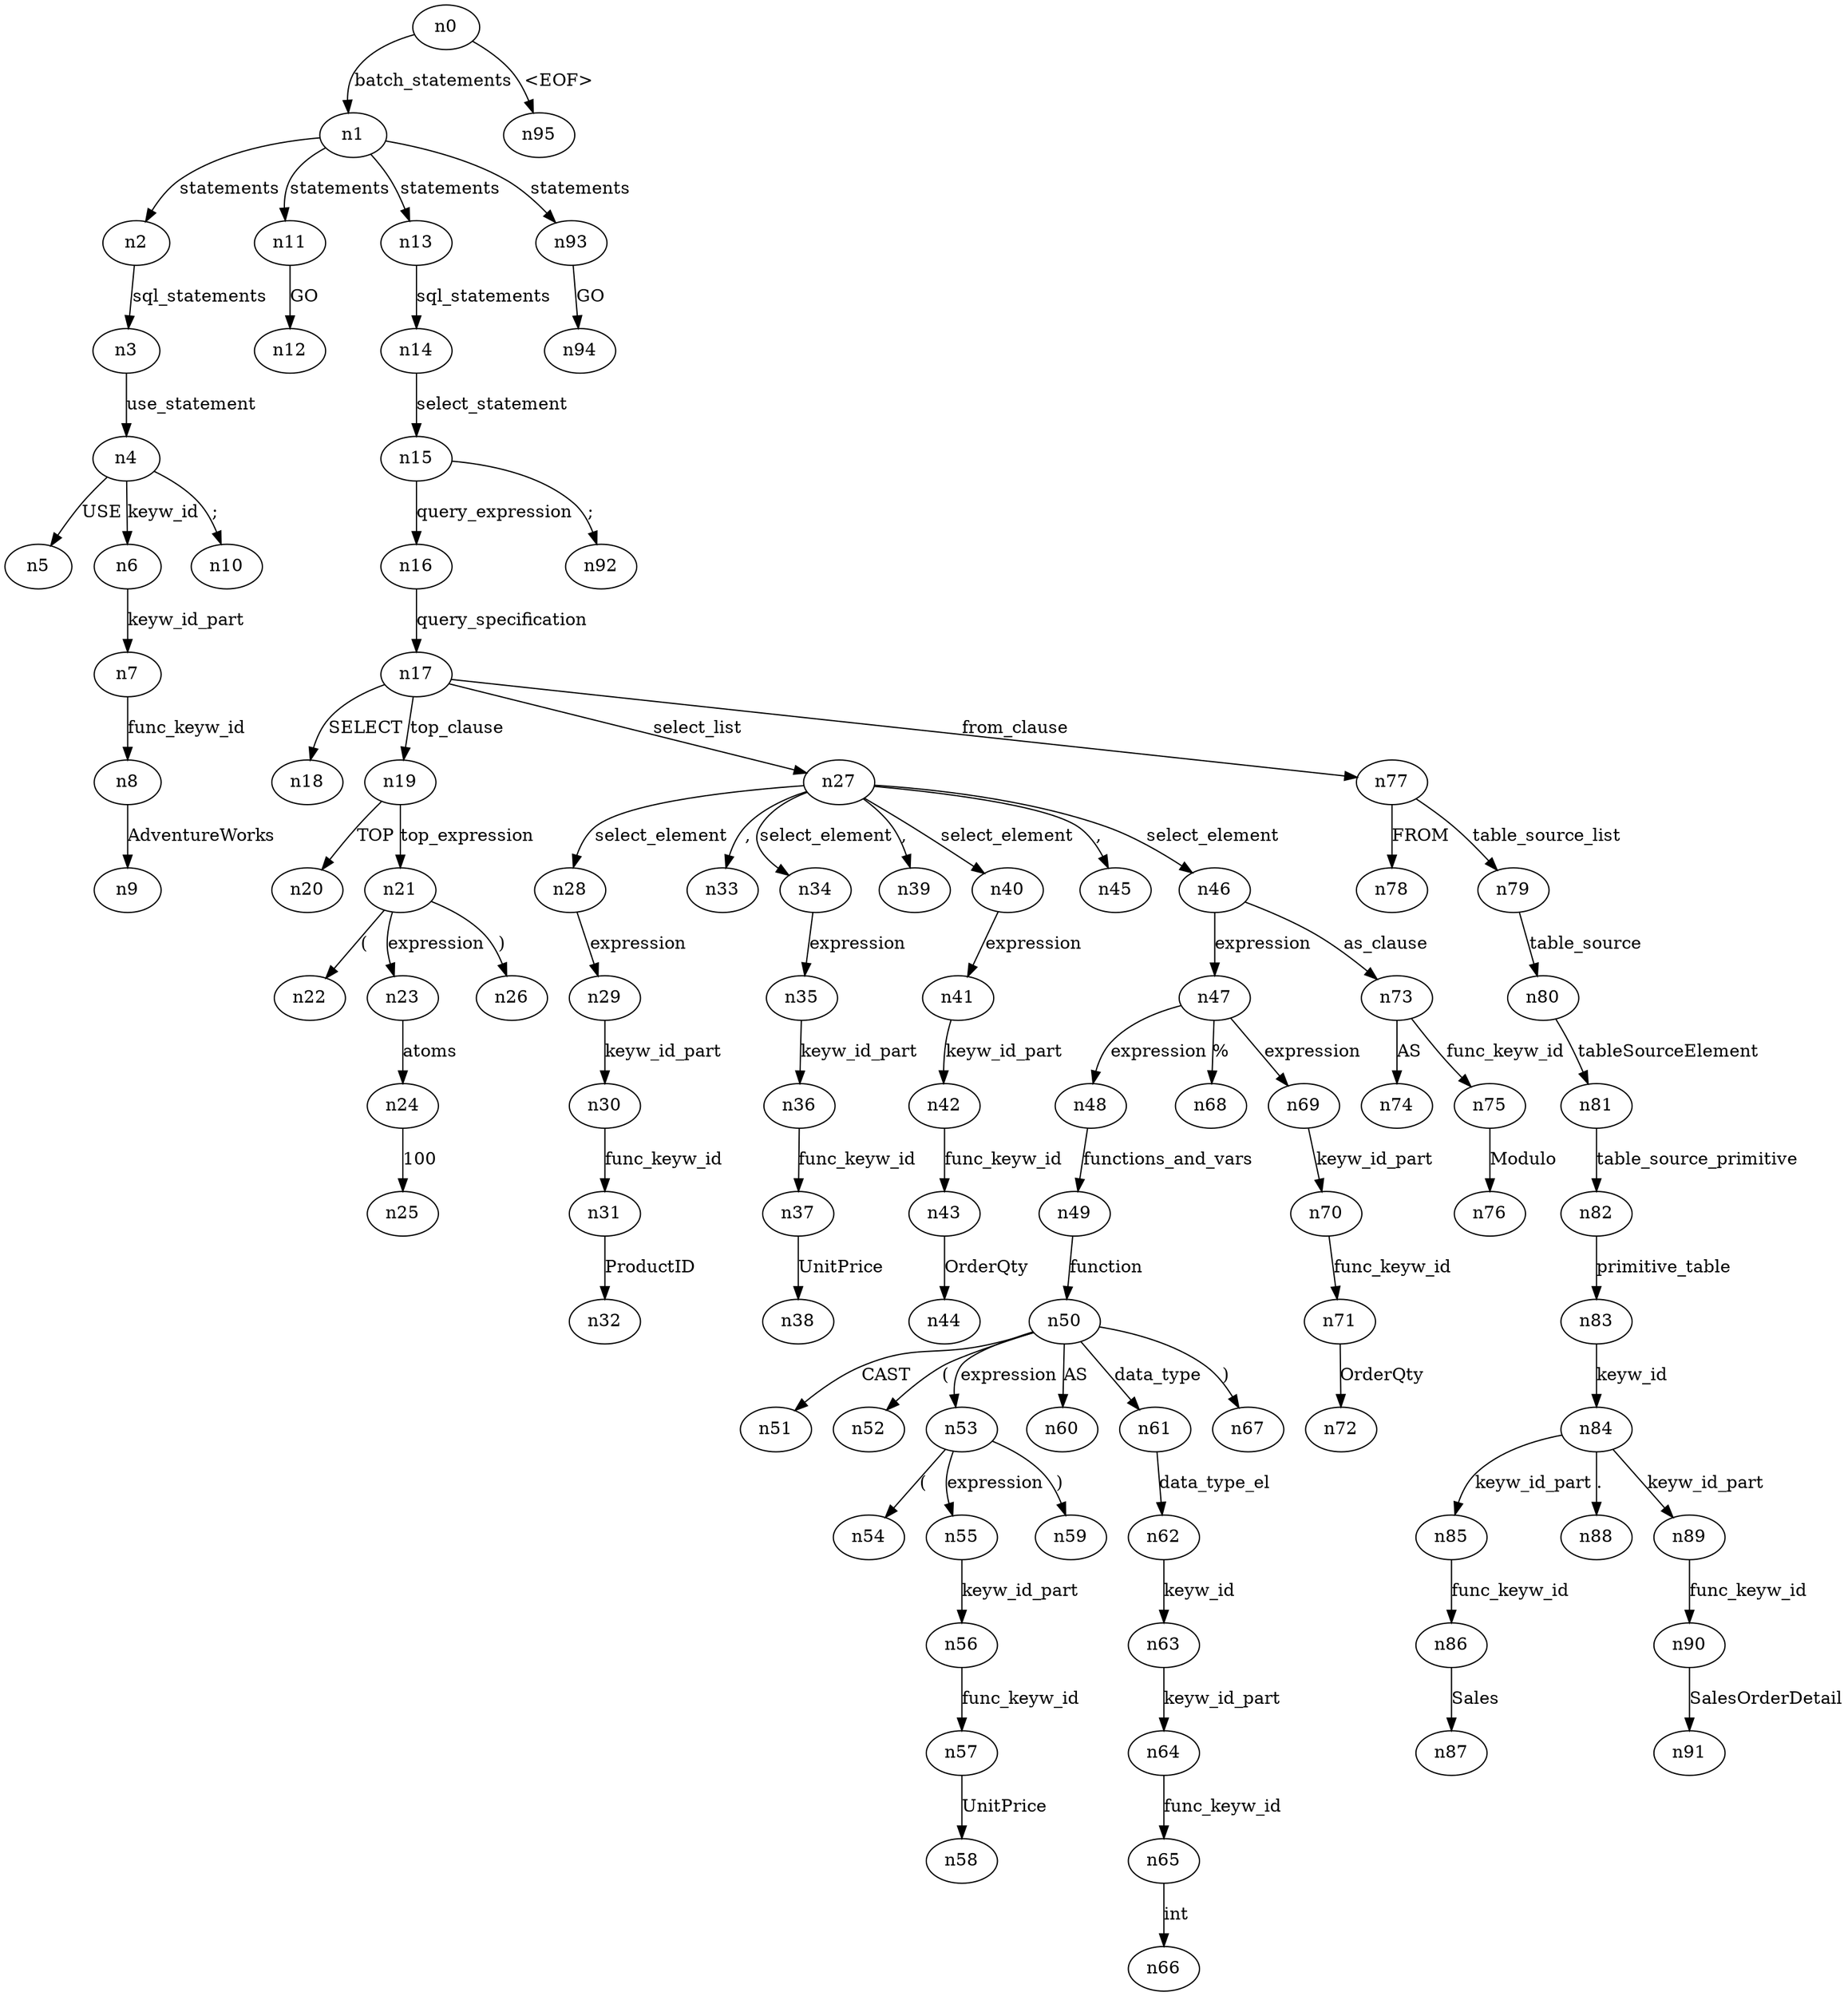 digraph ParseTree {
  n0 -> n1 [label="batch_statements"];
  n1 -> n2 [label="statements"];
  n2 -> n3 [label="sql_statements"];
  n3 -> n4 [label="use_statement"];
  n4 -> n5 [label="USE"];
  n4 -> n6 [label="keyw_id"];
  n6 -> n7 [label="keyw_id_part"];
  n7 -> n8 [label="func_keyw_id"];
  n8 -> n9 [label="AdventureWorks"];
  n4 -> n10 [label=";"];
  n1 -> n11 [label="statements"];
  n11 -> n12 [label="GO"];
  n1 -> n13 [label="statements"];
  n13 -> n14 [label="sql_statements"];
  n14 -> n15 [label="select_statement"];
  n15 -> n16 [label="query_expression"];
  n16 -> n17 [label="query_specification"];
  n17 -> n18 [label="SELECT"];
  n17 -> n19 [label="top_clause"];
  n19 -> n20 [label="TOP"];
  n19 -> n21 [label="top_expression"];
  n21 -> n22 [label="("];
  n21 -> n23 [label="expression"];
  n23 -> n24 [label="atoms"];
  n24 -> n25 [label="100"];
  n21 -> n26 [label=")"];
  n17 -> n27 [label="select_list"];
  n27 -> n28 [label="select_element"];
  n28 -> n29 [label="expression"];
  n29 -> n30 [label="keyw_id_part"];
  n30 -> n31 [label="func_keyw_id"];
  n31 -> n32 [label="ProductID"];
  n27 -> n33 [label=","];
  n27 -> n34 [label="select_element"];
  n34 -> n35 [label="expression"];
  n35 -> n36 [label="keyw_id_part"];
  n36 -> n37 [label="func_keyw_id"];
  n37 -> n38 [label="UnitPrice"];
  n27 -> n39 [label=","];
  n27 -> n40 [label="select_element"];
  n40 -> n41 [label="expression"];
  n41 -> n42 [label="keyw_id_part"];
  n42 -> n43 [label="func_keyw_id"];
  n43 -> n44 [label="OrderQty"];
  n27 -> n45 [label=","];
  n27 -> n46 [label="select_element"];
  n46 -> n47 [label="expression"];
  n47 -> n48 [label="expression"];
  n48 -> n49 [label="functions_and_vars"];
  n49 -> n50 [label="function"];
  n50 -> n51 [label="CAST"];
  n50 -> n52 [label="("];
  n50 -> n53 [label="expression"];
  n53 -> n54 [label="("];
  n53 -> n55 [label="expression"];
  n55 -> n56 [label="keyw_id_part"];
  n56 -> n57 [label="func_keyw_id"];
  n57 -> n58 [label="UnitPrice"];
  n53 -> n59 [label=")"];
  n50 -> n60 [label="AS"];
  n50 -> n61 [label="data_type"];
  n61 -> n62 [label="data_type_el"];
  n62 -> n63 [label="keyw_id"];
  n63 -> n64 [label="keyw_id_part"];
  n64 -> n65 [label="func_keyw_id"];
  n65 -> n66 [label="int"];
  n50 -> n67 [label=")"];
  n47 -> n68 [label="%"];
  n47 -> n69 [label="expression"];
  n69 -> n70 [label="keyw_id_part"];
  n70 -> n71 [label="func_keyw_id"];
  n71 -> n72 [label="OrderQty"];
  n46 -> n73 [label="as_clause"];
  n73 -> n74 [label="AS"];
  n73 -> n75 [label="func_keyw_id"];
  n75 -> n76 [label="Modulo"];
  n17 -> n77 [label="from_clause"];
  n77 -> n78 [label="FROM"];
  n77 -> n79 [label="table_source_list"];
  n79 -> n80 [label="table_source"];
  n80 -> n81 [label="tableSourceElement"];
  n81 -> n82 [label="table_source_primitive"];
  n82 -> n83 [label="primitive_table"];
  n83 -> n84 [label="keyw_id"];
  n84 -> n85 [label="keyw_id_part"];
  n85 -> n86 [label="func_keyw_id"];
  n86 -> n87 [label="Sales"];
  n84 -> n88 [label="."];
  n84 -> n89 [label="keyw_id_part"];
  n89 -> n90 [label="func_keyw_id"];
  n90 -> n91 [label="SalesOrderDetail"];
  n15 -> n92 [label=";"];
  n1 -> n93 [label="statements"];
  n93 -> n94 [label="GO"];
  n0 -> n95 [label="<EOF>"];
}